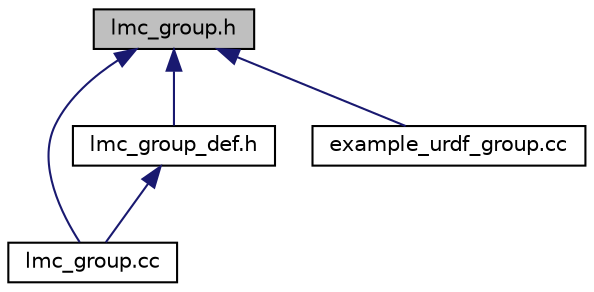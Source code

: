 digraph "lmc_group.h"
{
 // LATEX_PDF_SIZE
  edge [fontname="Helvetica",fontsize="10",labelfontname="Helvetica",labelfontsize="10"];
  node [fontname="Helvetica",fontsize="10",shape=record];
  Node1 [label="lmc_group.h",height=0.2,width=0.4,color="black", fillcolor="grey75", style="filled", fontcolor="black",tooltip="Group(basic unit for coliision detect and motion planner) related data structures and functions."];
  Node1 -> Node2 [dir="back",color="midnightblue",fontsize="10",style="solid",fontname="Helvetica"];
  Node2 [label="lmc_group.cc",height=0.2,width=0.4,color="black", fillcolor="white", style="filled",URL="$lmc__group_8cc_source.html",tooltip=" "];
  Node1 -> Node3 [dir="back",color="midnightblue",fontsize="10",style="solid",fontname="Helvetica"];
  Node3 [label="lmc_group_def.h",height=0.2,width=0.4,color="black", fillcolor="white", style="filled",URL="$lmc__group__def_8h_source.html",tooltip=" "];
  Node3 -> Node2 [dir="back",color="midnightblue",fontsize="10",style="solid",fontname="Helvetica"];
  Node1 -> Node4 [dir="back",color="midnightblue",fontsize="10",style="solid",fontname="Helvetica"];
  Node4 [label="example_urdf_group.cc",height=0.2,width=0.4,color="black", fillcolor="white", style="filled",URL="$example__urdf__group_8cc.html",tooltip=" "];
}
